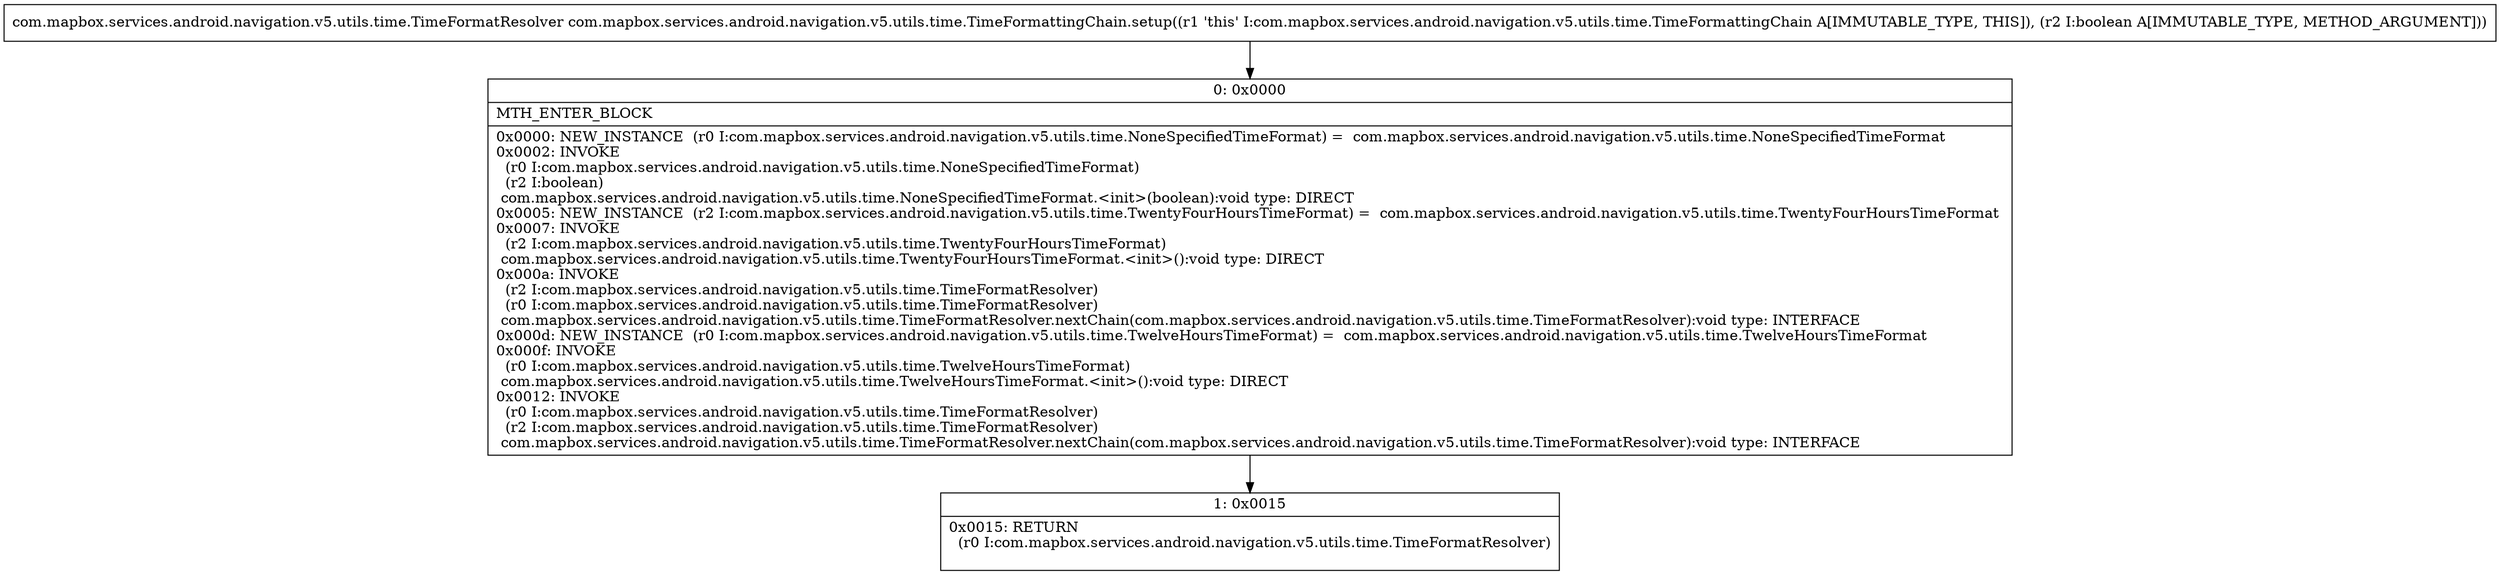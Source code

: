 digraph "CFG forcom.mapbox.services.android.navigation.v5.utils.time.TimeFormattingChain.setup(Z)Lcom\/mapbox\/services\/android\/navigation\/v5\/utils\/time\/TimeFormatResolver;" {
Node_0 [shape=record,label="{0\:\ 0x0000|MTH_ENTER_BLOCK\l|0x0000: NEW_INSTANCE  (r0 I:com.mapbox.services.android.navigation.v5.utils.time.NoneSpecifiedTimeFormat) =  com.mapbox.services.android.navigation.v5.utils.time.NoneSpecifiedTimeFormat \l0x0002: INVOKE  \l  (r0 I:com.mapbox.services.android.navigation.v5.utils.time.NoneSpecifiedTimeFormat)\l  (r2 I:boolean)\l com.mapbox.services.android.navigation.v5.utils.time.NoneSpecifiedTimeFormat.\<init\>(boolean):void type: DIRECT \l0x0005: NEW_INSTANCE  (r2 I:com.mapbox.services.android.navigation.v5.utils.time.TwentyFourHoursTimeFormat) =  com.mapbox.services.android.navigation.v5.utils.time.TwentyFourHoursTimeFormat \l0x0007: INVOKE  \l  (r2 I:com.mapbox.services.android.navigation.v5.utils.time.TwentyFourHoursTimeFormat)\l com.mapbox.services.android.navigation.v5.utils.time.TwentyFourHoursTimeFormat.\<init\>():void type: DIRECT \l0x000a: INVOKE  \l  (r2 I:com.mapbox.services.android.navigation.v5.utils.time.TimeFormatResolver)\l  (r0 I:com.mapbox.services.android.navigation.v5.utils.time.TimeFormatResolver)\l com.mapbox.services.android.navigation.v5.utils.time.TimeFormatResolver.nextChain(com.mapbox.services.android.navigation.v5.utils.time.TimeFormatResolver):void type: INTERFACE \l0x000d: NEW_INSTANCE  (r0 I:com.mapbox.services.android.navigation.v5.utils.time.TwelveHoursTimeFormat) =  com.mapbox.services.android.navigation.v5.utils.time.TwelveHoursTimeFormat \l0x000f: INVOKE  \l  (r0 I:com.mapbox.services.android.navigation.v5.utils.time.TwelveHoursTimeFormat)\l com.mapbox.services.android.navigation.v5.utils.time.TwelveHoursTimeFormat.\<init\>():void type: DIRECT \l0x0012: INVOKE  \l  (r0 I:com.mapbox.services.android.navigation.v5.utils.time.TimeFormatResolver)\l  (r2 I:com.mapbox.services.android.navigation.v5.utils.time.TimeFormatResolver)\l com.mapbox.services.android.navigation.v5.utils.time.TimeFormatResolver.nextChain(com.mapbox.services.android.navigation.v5.utils.time.TimeFormatResolver):void type: INTERFACE \l}"];
Node_1 [shape=record,label="{1\:\ 0x0015|0x0015: RETURN  \l  (r0 I:com.mapbox.services.android.navigation.v5.utils.time.TimeFormatResolver)\l \l}"];
MethodNode[shape=record,label="{com.mapbox.services.android.navigation.v5.utils.time.TimeFormatResolver com.mapbox.services.android.navigation.v5.utils.time.TimeFormattingChain.setup((r1 'this' I:com.mapbox.services.android.navigation.v5.utils.time.TimeFormattingChain A[IMMUTABLE_TYPE, THIS]), (r2 I:boolean A[IMMUTABLE_TYPE, METHOD_ARGUMENT])) }"];
MethodNode -> Node_0;
Node_0 -> Node_1;
}

